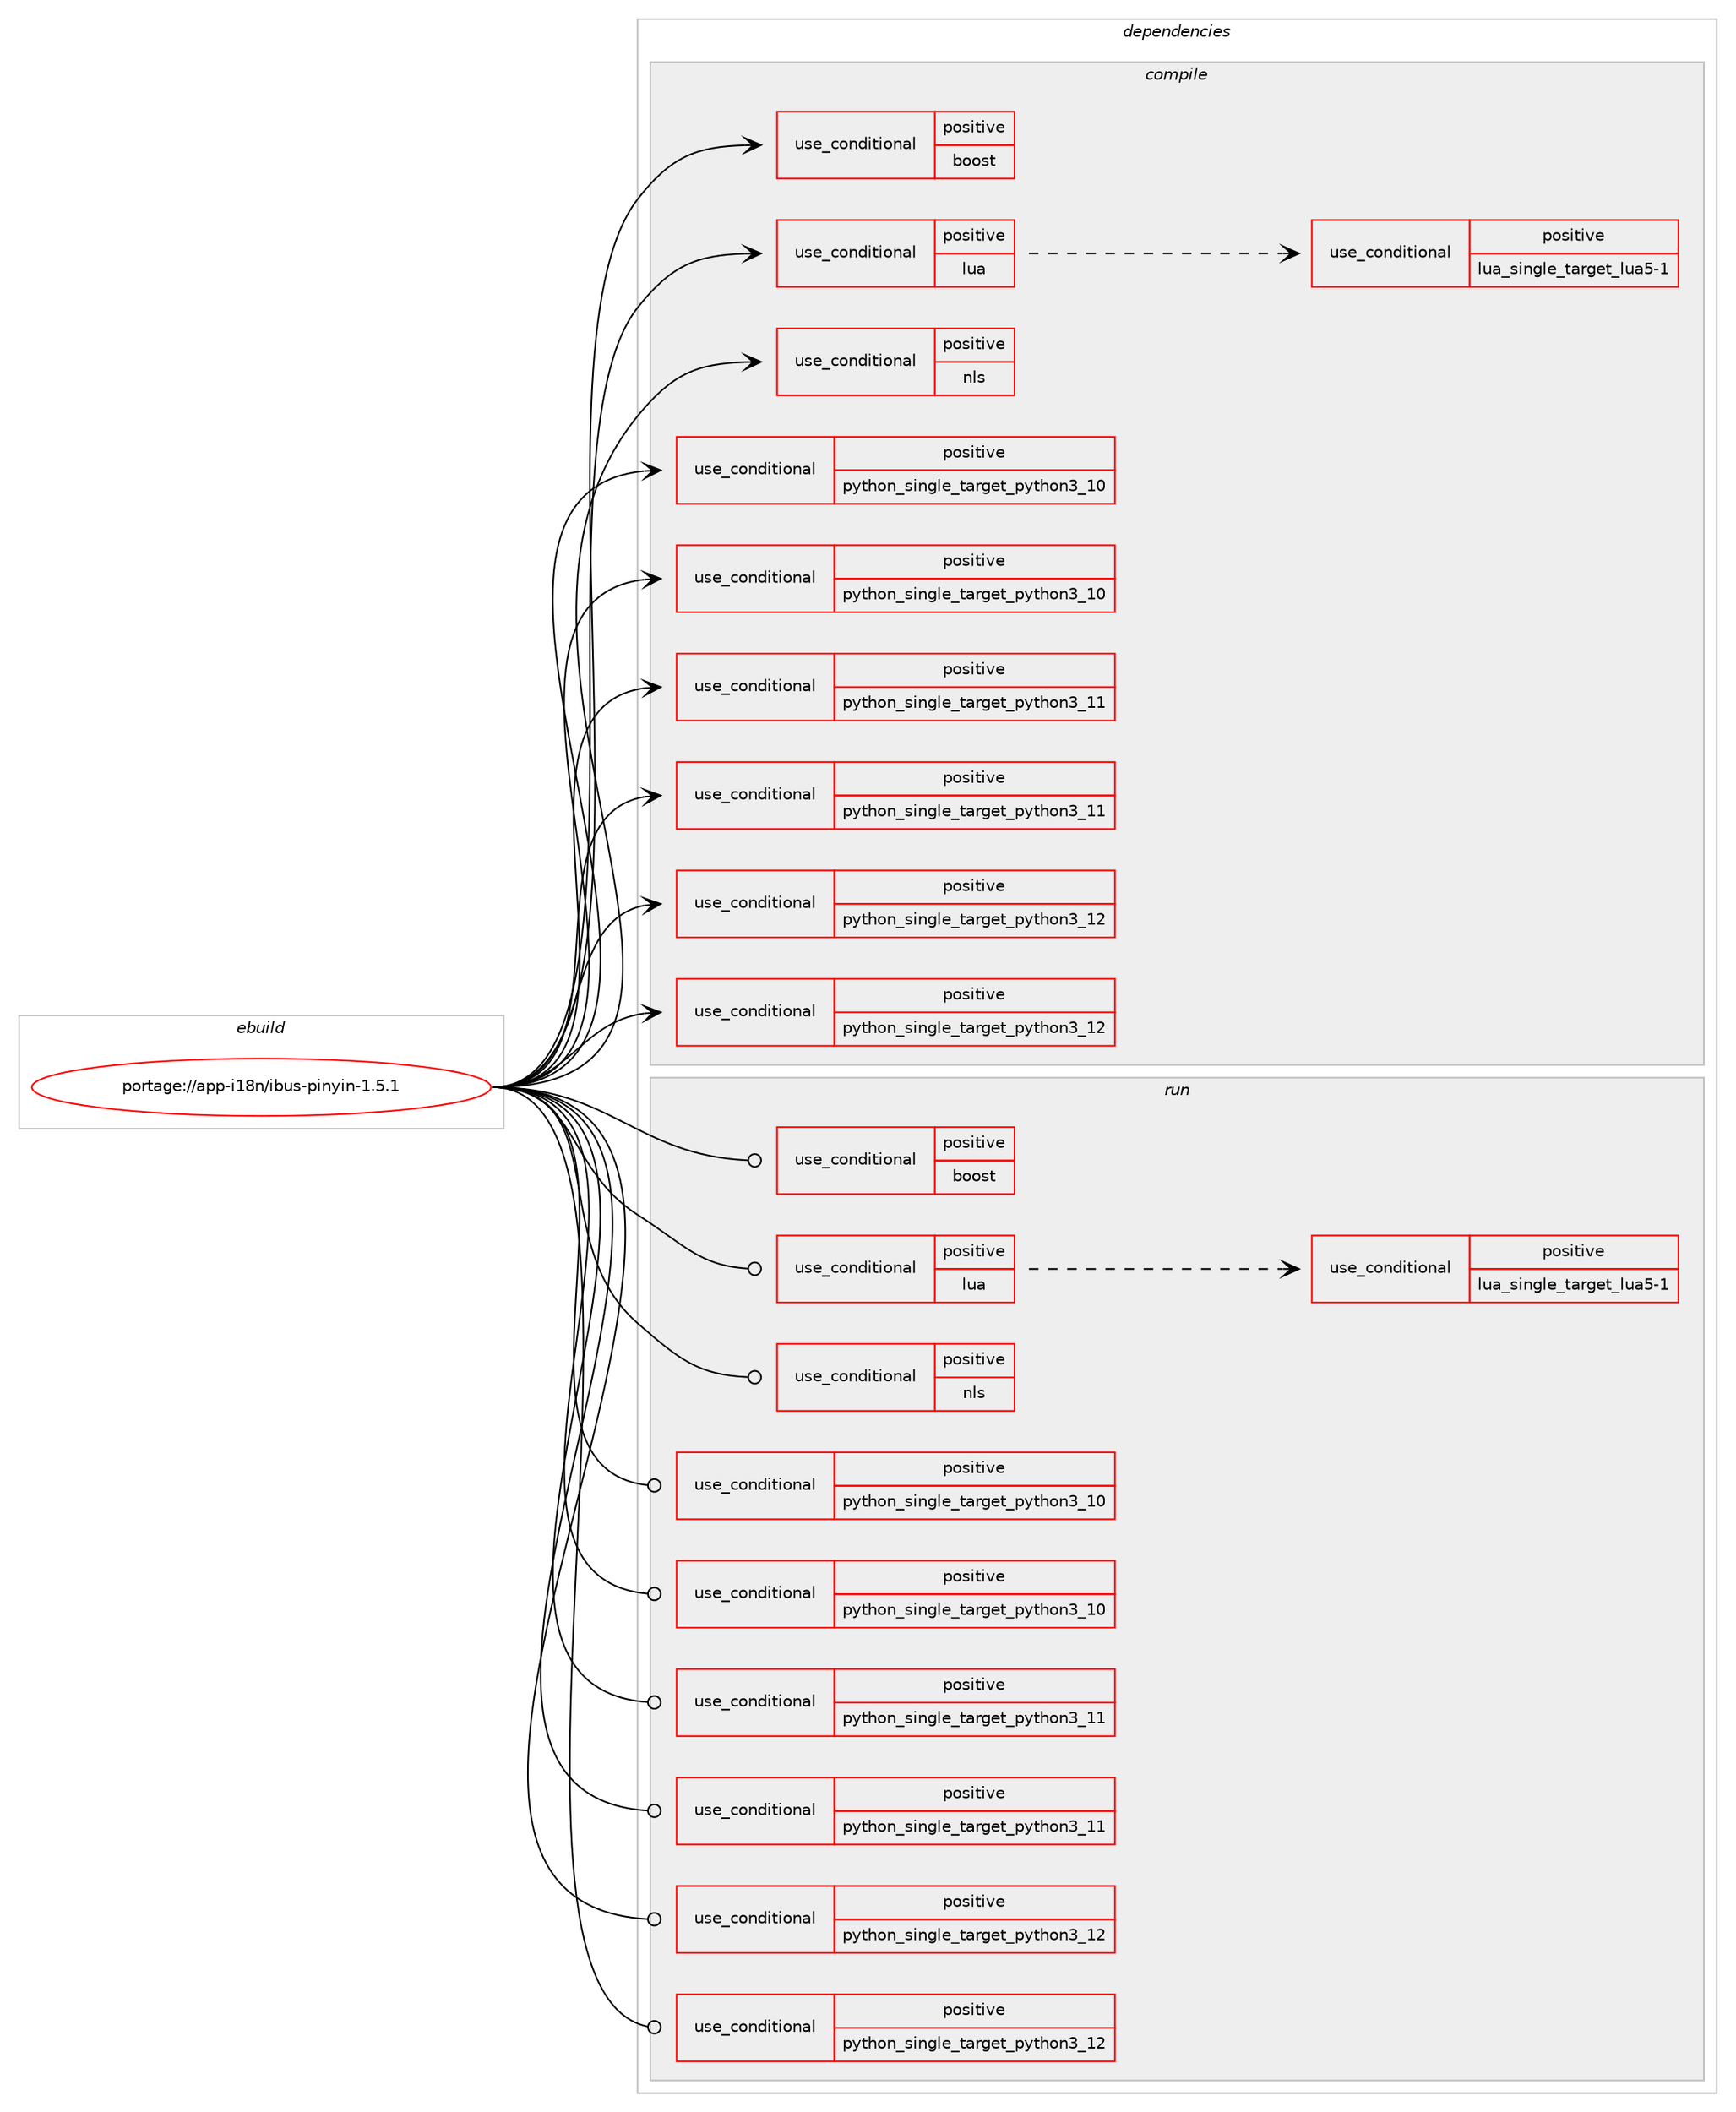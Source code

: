 digraph prolog {

# *************
# Graph options
# *************

newrank=true;
concentrate=true;
compound=true;
graph [rankdir=LR,fontname=Helvetica,fontsize=10,ranksep=1.5];#, ranksep=2.5, nodesep=0.2];
edge  [arrowhead=vee];
node  [fontname=Helvetica,fontsize=10];

# **********
# The ebuild
# **********

subgraph cluster_leftcol {
color=gray;
rank=same;
label=<<i>ebuild</i>>;
id [label="portage://app-i18n/ibus-pinyin-1.5.1", color=red, width=4, href="../app-i18n/ibus-pinyin-1.5.1.svg"];
}

# ****************
# The dependencies
# ****************

subgraph cluster_midcol {
color=gray;
label=<<i>dependencies</i>>;
subgraph cluster_compile {
fillcolor="#eeeeee";
style=filled;
label=<<i>compile</i>>;
subgraph cond10614 {
dependency16926 [label=<<TABLE BORDER="0" CELLBORDER="1" CELLSPACING="0" CELLPADDING="4"><TR><TD ROWSPAN="3" CELLPADDING="10">use_conditional</TD></TR><TR><TD>positive</TD></TR><TR><TD>boost</TD></TR></TABLE>>, shape=none, color=red];
# *** BEGIN UNKNOWN DEPENDENCY TYPE (TODO) ***
# dependency16926 -> package_dependency(portage://app-i18n/ibus-pinyin-1.5.1,install,no,dev-libs,boost,none,[,,],[],[])
# *** END UNKNOWN DEPENDENCY TYPE (TODO) ***

}
id:e -> dependency16926:w [weight=20,style="solid",arrowhead="vee"];
subgraph cond10615 {
dependency16927 [label=<<TABLE BORDER="0" CELLBORDER="1" CELLSPACING="0" CELLPADDING="4"><TR><TD ROWSPAN="3" CELLPADDING="10">use_conditional</TD></TR><TR><TD>positive</TD></TR><TR><TD>lua</TD></TR></TABLE>>, shape=none, color=red];
subgraph cond10616 {
dependency16928 [label=<<TABLE BORDER="0" CELLBORDER="1" CELLSPACING="0" CELLPADDING="4"><TR><TD ROWSPAN="3" CELLPADDING="10">use_conditional</TD></TR><TR><TD>positive</TD></TR><TR><TD>lua_single_target_lua5-1</TD></TR></TABLE>>, shape=none, color=red];
# *** BEGIN UNKNOWN DEPENDENCY TYPE (TODO) ***
# dependency16928 -> package_dependency(portage://app-i18n/ibus-pinyin-1.5.1,install,no,dev-lang,lua,none,[,,],[slot(5.1)],[])
# *** END UNKNOWN DEPENDENCY TYPE (TODO) ***

}
dependency16927:e -> dependency16928:w [weight=20,style="dashed",arrowhead="vee"];
}
id:e -> dependency16927:w [weight=20,style="solid",arrowhead="vee"];
subgraph cond10617 {
dependency16929 [label=<<TABLE BORDER="0" CELLBORDER="1" CELLSPACING="0" CELLPADDING="4"><TR><TD ROWSPAN="3" CELLPADDING="10">use_conditional</TD></TR><TR><TD>positive</TD></TR><TR><TD>nls</TD></TR></TABLE>>, shape=none, color=red];
# *** BEGIN UNKNOWN DEPENDENCY TYPE (TODO) ***
# dependency16929 -> package_dependency(portage://app-i18n/ibus-pinyin-1.5.1,install,no,virtual,libintl,none,[,,],[],[])
# *** END UNKNOWN DEPENDENCY TYPE (TODO) ***

}
id:e -> dependency16929:w [weight=20,style="solid",arrowhead="vee"];
subgraph cond10618 {
dependency16930 [label=<<TABLE BORDER="0" CELLBORDER="1" CELLSPACING="0" CELLPADDING="4"><TR><TD ROWSPAN="3" CELLPADDING="10">use_conditional</TD></TR><TR><TD>positive</TD></TR><TR><TD>python_single_target_python3_10</TD></TR></TABLE>>, shape=none, color=red];
# *** BEGIN UNKNOWN DEPENDENCY TYPE (TODO) ***
# dependency16930 -> package_dependency(portage://app-i18n/ibus-pinyin-1.5.1,install,no,app-i18n,ibus,none,[,,],[],[use(enable(python),positive),use(enable(python_targets_python3_10),negative)])
# *** END UNKNOWN DEPENDENCY TYPE (TODO) ***

# *** BEGIN UNKNOWN DEPENDENCY TYPE (TODO) ***
# dependency16930 -> package_dependency(portage://app-i18n/ibus-pinyin-1.5.1,install,no,dev-python,pygobject,none,[,,],[slot(3)],[use(enable(python_targets_python3_10),negative)])
# *** END UNKNOWN DEPENDENCY TYPE (TODO) ***

}
id:e -> dependency16930:w [weight=20,style="solid",arrowhead="vee"];
subgraph cond10619 {
dependency16931 [label=<<TABLE BORDER="0" CELLBORDER="1" CELLSPACING="0" CELLPADDING="4"><TR><TD ROWSPAN="3" CELLPADDING="10">use_conditional</TD></TR><TR><TD>positive</TD></TR><TR><TD>python_single_target_python3_10</TD></TR></TABLE>>, shape=none, color=red];
# *** BEGIN UNKNOWN DEPENDENCY TYPE (TODO) ***
# dependency16931 -> package_dependency(portage://app-i18n/ibus-pinyin-1.5.1,install,no,dev-lang,python,none,[,,],[slot(3.10)],[])
# *** END UNKNOWN DEPENDENCY TYPE (TODO) ***

}
id:e -> dependency16931:w [weight=20,style="solid",arrowhead="vee"];
subgraph cond10620 {
dependency16932 [label=<<TABLE BORDER="0" CELLBORDER="1" CELLSPACING="0" CELLPADDING="4"><TR><TD ROWSPAN="3" CELLPADDING="10">use_conditional</TD></TR><TR><TD>positive</TD></TR><TR><TD>python_single_target_python3_11</TD></TR></TABLE>>, shape=none, color=red];
# *** BEGIN UNKNOWN DEPENDENCY TYPE (TODO) ***
# dependency16932 -> package_dependency(portage://app-i18n/ibus-pinyin-1.5.1,install,no,app-i18n,ibus,none,[,,],[],[use(enable(python),positive),use(enable(python_targets_python3_11),negative)])
# *** END UNKNOWN DEPENDENCY TYPE (TODO) ***

# *** BEGIN UNKNOWN DEPENDENCY TYPE (TODO) ***
# dependency16932 -> package_dependency(portage://app-i18n/ibus-pinyin-1.5.1,install,no,dev-python,pygobject,none,[,,],[slot(3)],[use(enable(python_targets_python3_11),negative)])
# *** END UNKNOWN DEPENDENCY TYPE (TODO) ***

}
id:e -> dependency16932:w [weight=20,style="solid",arrowhead="vee"];
subgraph cond10621 {
dependency16933 [label=<<TABLE BORDER="0" CELLBORDER="1" CELLSPACING="0" CELLPADDING="4"><TR><TD ROWSPAN="3" CELLPADDING="10">use_conditional</TD></TR><TR><TD>positive</TD></TR><TR><TD>python_single_target_python3_11</TD></TR></TABLE>>, shape=none, color=red];
# *** BEGIN UNKNOWN DEPENDENCY TYPE (TODO) ***
# dependency16933 -> package_dependency(portage://app-i18n/ibus-pinyin-1.5.1,install,no,dev-lang,python,none,[,,],[slot(3.11)],[])
# *** END UNKNOWN DEPENDENCY TYPE (TODO) ***

}
id:e -> dependency16933:w [weight=20,style="solid",arrowhead="vee"];
subgraph cond10622 {
dependency16934 [label=<<TABLE BORDER="0" CELLBORDER="1" CELLSPACING="0" CELLPADDING="4"><TR><TD ROWSPAN="3" CELLPADDING="10">use_conditional</TD></TR><TR><TD>positive</TD></TR><TR><TD>python_single_target_python3_12</TD></TR></TABLE>>, shape=none, color=red];
# *** BEGIN UNKNOWN DEPENDENCY TYPE (TODO) ***
# dependency16934 -> package_dependency(portage://app-i18n/ibus-pinyin-1.5.1,install,no,app-i18n,ibus,none,[,,],[],[use(enable(python),positive),use(enable(python_targets_python3_12),negative)])
# *** END UNKNOWN DEPENDENCY TYPE (TODO) ***

# *** BEGIN UNKNOWN DEPENDENCY TYPE (TODO) ***
# dependency16934 -> package_dependency(portage://app-i18n/ibus-pinyin-1.5.1,install,no,dev-python,pygobject,none,[,,],[slot(3)],[use(enable(python_targets_python3_12),negative)])
# *** END UNKNOWN DEPENDENCY TYPE (TODO) ***

}
id:e -> dependency16934:w [weight=20,style="solid",arrowhead="vee"];
subgraph cond10623 {
dependency16935 [label=<<TABLE BORDER="0" CELLBORDER="1" CELLSPACING="0" CELLPADDING="4"><TR><TD ROWSPAN="3" CELLPADDING="10">use_conditional</TD></TR><TR><TD>positive</TD></TR><TR><TD>python_single_target_python3_12</TD></TR></TABLE>>, shape=none, color=red];
# *** BEGIN UNKNOWN DEPENDENCY TYPE (TODO) ***
# dependency16935 -> package_dependency(portage://app-i18n/ibus-pinyin-1.5.1,install,no,dev-lang,python,none,[,,],[slot(3.12)],[])
# *** END UNKNOWN DEPENDENCY TYPE (TODO) ***

}
id:e -> dependency16935:w [weight=20,style="solid",arrowhead="vee"];
# *** BEGIN UNKNOWN DEPENDENCY TYPE (TODO) ***
# id -> package_dependency(portage://app-i18n/ibus-pinyin-1.5.1,install,no,app-i18n,pyzy,none,[,,],[],[])
# *** END UNKNOWN DEPENDENCY TYPE (TODO) ***

# *** BEGIN UNKNOWN DEPENDENCY TYPE (TODO) ***
# id -> package_dependency(portage://app-i18n/ibus-pinyin-1.5.1,install,no,dev-db,sqlite,none,[,,],[slot(3)],[])
# *** END UNKNOWN DEPENDENCY TYPE (TODO) ***

}
subgraph cluster_compileandrun {
fillcolor="#eeeeee";
style=filled;
label=<<i>compile and run</i>>;
}
subgraph cluster_run {
fillcolor="#eeeeee";
style=filled;
label=<<i>run</i>>;
subgraph cond10624 {
dependency16936 [label=<<TABLE BORDER="0" CELLBORDER="1" CELLSPACING="0" CELLPADDING="4"><TR><TD ROWSPAN="3" CELLPADDING="10">use_conditional</TD></TR><TR><TD>positive</TD></TR><TR><TD>boost</TD></TR></TABLE>>, shape=none, color=red];
# *** BEGIN UNKNOWN DEPENDENCY TYPE (TODO) ***
# dependency16936 -> package_dependency(portage://app-i18n/ibus-pinyin-1.5.1,run,no,dev-libs,boost,none,[,,],[],[])
# *** END UNKNOWN DEPENDENCY TYPE (TODO) ***

}
id:e -> dependency16936:w [weight=20,style="solid",arrowhead="odot"];
subgraph cond10625 {
dependency16937 [label=<<TABLE BORDER="0" CELLBORDER="1" CELLSPACING="0" CELLPADDING="4"><TR><TD ROWSPAN="3" CELLPADDING="10">use_conditional</TD></TR><TR><TD>positive</TD></TR><TR><TD>lua</TD></TR></TABLE>>, shape=none, color=red];
subgraph cond10626 {
dependency16938 [label=<<TABLE BORDER="0" CELLBORDER="1" CELLSPACING="0" CELLPADDING="4"><TR><TD ROWSPAN="3" CELLPADDING="10">use_conditional</TD></TR><TR><TD>positive</TD></TR><TR><TD>lua_single_target_lua5-1</TD></TR></TABLE>>, shape=none, color=red];
# *** BEGIN UNKNOWN DEPENDENCY TYPE (TODO) ***
# dependency16938 -> package_dependency(portage://app-i18n/ibus-pinyin-1.5.1,run,no,dev-lang,lua,none,[,,],[slot(5.1)],[])
# *** END UNKNOWN DEPENDENCY TYPE (TODO) ***

}
dependency16937:e -> dependency16938:w [weight=20,style="dashed",arrowhead="vee"];
}
id:e -> dependency16937:w [weight=20,style="solid",arrowhead="odot"];
subgraph cond10627 {
dependency16939 [label=<<TABLE BORDER="0" CELLBORDER="1" CELLSPACING="0" CELLPADDING="4"><TR><TD ROWSPAN="3" CELLPADDING="10">use_conditional</TD></TR><TR><TD>positive</TD></TR><TR><TD>nls</TD></TR></TABLE>>, shape=none, color=red];
# *** BEGIN UNKNOWN DEPENDENCY TYPE (TODO) ***
# dependency16939 -> package_dependency(portage://app-i18n/ibus-pinyin-1.5.1,run,no,virtual,libintl,none,[,,],[],[])
# *** END UNKNOWN DEPENDENCY TYPE (TODO) ***

}
id:e -> dependency16939:w [weight=20,style="solid",arrowhead="odot"];
subgraph cond10628 {
dependency16940 [label=<<TABLE BORDER="0" CELLBORDER="1" CELLSPACING="0" CELLPADDING="4"><TR><TD ROWSPAN="3" CELLPADDING="10">use_conditional</TD></TR><TR><TD>positive</TD></TR><TR><TD>python_single_target_python3_10</TD></TR></TABLE>>, shape=none, color=red];
# *** BEGIN UNKNOWN DEPENDENCY TYPE (TODO) ***
# dependency16940 -> package_dependency(portage://app-i18n/ibus-pinyin-1.5.1,run,no,app-i18n,ibus,none,[,,],[],[use(enable(python),positive),use(enable(python_targets_python3_10),negative)])
# *** END UNKNOWN DEPENDENCY TYPE (TODO) ***

# *** BEGIN UNKNOWN DEPENDENCY TYPE (TODO) ***
# dependency16940 -> package_dependency(portage://app-i18n/ibus-pinyin-1.5.1,run,no,dev-python,pygobject,none,[,,],[slot(3)],[use(enable(python_targets_python3_10),negative)])
# *** END UNKNOWN DEPENDENCY TYPE (TODO) ***

}
id:e -> dependency16940:w [weight=20,style="solid",arrowhead="odot"];
subgraph cond10629 {
dependency16941 [label=<<TABLE BORDER="0" CELLBORDER="1" CELLSPACING="0" CELLPADDING="4"><TR><TD ROWSPAN="3" CELLPADDING="10">use_conditional</TD></TR><TR><TD>positive</TD></TR><TR><TD>python_single_target_python3_10</TD></TR></TABLE>>, shape=none, color=red];
# *** BEGIN UNKNOWN DEPENDENCY TYPE (TODO) ***
# dependency16941 -> package_dependency(portage://app-i18n/ibus-pinyin-1.5.1,run,no,dev-lang,python,none,[,,],[slot(3.10)],[])
# *** END UNKNOWN DEPENDENCY TYPE (TODO) ***

}
id:e -> dependency16941:w [weight=20,style="solid",arrowhead="odot"];
subgraph cond10630 {
dependency16942 [label=<<TABLE BORDER="0" CELLBORDER="1" CELLSPACING="0" CELLPADDING="4"><TR><TD ROWSPAN="3" CELLPADDING="10">use_conditional</TD></TR><TR><TD>positive</TD></TR><TR><TD>python_single_target_python3_11</TD></TR></TABLE>>, shape=none, color=red];
# *** BEGIN UNKNOWN DEPENDENCY TYPE (TODO) ***
# dependency16942 -> package_dependency(portage://app-i18n/ibus-pinyin-1.5.1,run,no,app-i18n,ibus,none,[,,],[],[use(enable(python),positive),use(enable(python_targets_python3_11),negative)])
# *** END UNKNOWN DEPENDENCY TYPE (TODO) ***

# *** BEGIN UNKNOWN DEPENDENCY TYPE (TODO) ***
# dependency16942 -> package_dependency(portage://app-i18n/ibus-pinyin-1.5.1,run,no,dev-python,pygobject,none,[,,],[slot(3)],[use(enable(python_targets_python3_11),negative)])
# *** END UNKNOWN DEPENDENCY TYPE (TODO) ***

}
id:e -> dependency16942:w [weight=20,style="solid",arrowhead="odot"];
subgraph cond10631 {
dependency16943 [label=<<TABLE BORDER="0" CELLBORDER="1" CELLSPACING="0" CELLPADDING="4"><TR><TD ROWSPAN="3" CELLPADDING="10">use_conditional</TD></TR><TR><TD>positive</TD></TR><TR><TD>python_single_target_python3_11</TD></TR></TABLE>>, shape=none, color=red];
# *** BEGIN UNKNOWN DEPENDENCY TYPE (TODO) ***
# dependency16943 -> package_dependency(portage://app-i18n/ibus-pinyin-1.5.1,run,no,dev-lang,python,none,[,,],[slot(3.11)],[])
# *** END UNKNOWN DEPENDENCY TYPE (TODO) ***

}
id:e -> dependency16943:w [weight=20,style="solid",arrowhead="odot"];
subgraph cond10632 {
dependency16944 [label=<<TABLE BORDER="0" CELLBORDER="1" CELLSPACING="0" CELLPADDING="4"><TR><TD ROWSPAN="3" CELLPADDING="10">use_conditional</TD></TR><TR><TD>positive</TD></TR><TR><TD>python_single_target_python3_12</TD></TR></TABLE>>, shape=none, color=red];
# *** BEGIN UNKNOWN DEPENDENCY TYPE (TODO) ***
# dependency16944 -> package_dependency(portage://app-i18n/ibus-pinyin-1.5.1,run,no,app-i18n,ibus,none,[,,],[],[use(enable(python),positive),use(enable(python_targets_python3_12),negative)])
# *** END UNKNOWN DEPENDENCY TYPE (TODO) ***

# *** BEGIN UNKNOWN DEPENDENCY TYPE (TODO) ***
# dependency16944 -> package_dependency(portage://app-i18n/ibus-pinyin-1.5.1,run,no,dev-python,pygobject,none,[,,],[slot(3)],[use(enable(python_targets_python3_12),negative)])
# *** END UNKNOWN DEPENDENCY TYPE (TODO) ***

}
id:e -> dependency16944:w [weight=20,style="solid",arrowhead="odot"];
subgraph cond10633 {
dependency16945 [label=<<TABLE BORDER="0" CELLBORDER="1" CELLSPACING="0" CELLPADDING="4"><TR><TD ROWSPAN="3" CELLPADDING="10">use_conditional</TD></TR><TR><TD>positive</TD></TR><TR><TD>python_single_target_python3_12</TD></TR></TABLE>>, shape=none, color=red];
# *** BEGIN UNKNOWN DEPENDENCY TYPE (TODO) ***
# dependency16945 -> package_dependency(portage://app-i18n/ibus-pinyin-1.5.1,run,no,dev-lang,python,none,[,,],[slot(3.12)],[])
# *** END UNKNOWN DEPENDENCY TYPE (TODO) ***

}
id:e -> dependency16945:w [weight=20,style="solid",arrowhead="odot"];
# *** BEGIN UNKNOWN DEPENDENCY TYPE (TODO) ***
# id -> package_dependency(portage://app-i18n/ibus-pinyin-1.5.1,run,no,app-i18n,pyzy,none,[,,],[],[])
# *** END UNKNOWN DEPENDENCY TYPE (TODO) ***

# *** BEGIN UNKNOWN DEPENDENCY TYPE (TODO) ***
# id -> package_dependency(portage://app-i18n/ibus-pinyin-1.5.1,run,no,dev-db,sqlite,none,[,,],[slot(3)],[])
# *** END UNKNOWN DEPENDENCY TYPE (TODO) ***

}
}

# **************
# The candidates
# **************

subgraph cluster_choices {
rank=same;
color=gray;
label=<<i>candidates</i>>;

}

}
